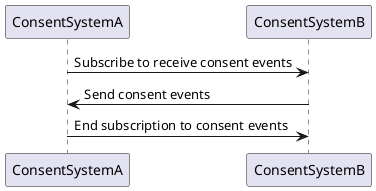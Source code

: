 @startuml
ConsentSystemA -> ConsentSystemB: Subscribe to receive consent events
ConsentSystemB -> ConsentSystemA: Send consent events
ConsentSystemA -> ConsentSystemB: End subscription to consent events
@enduml
